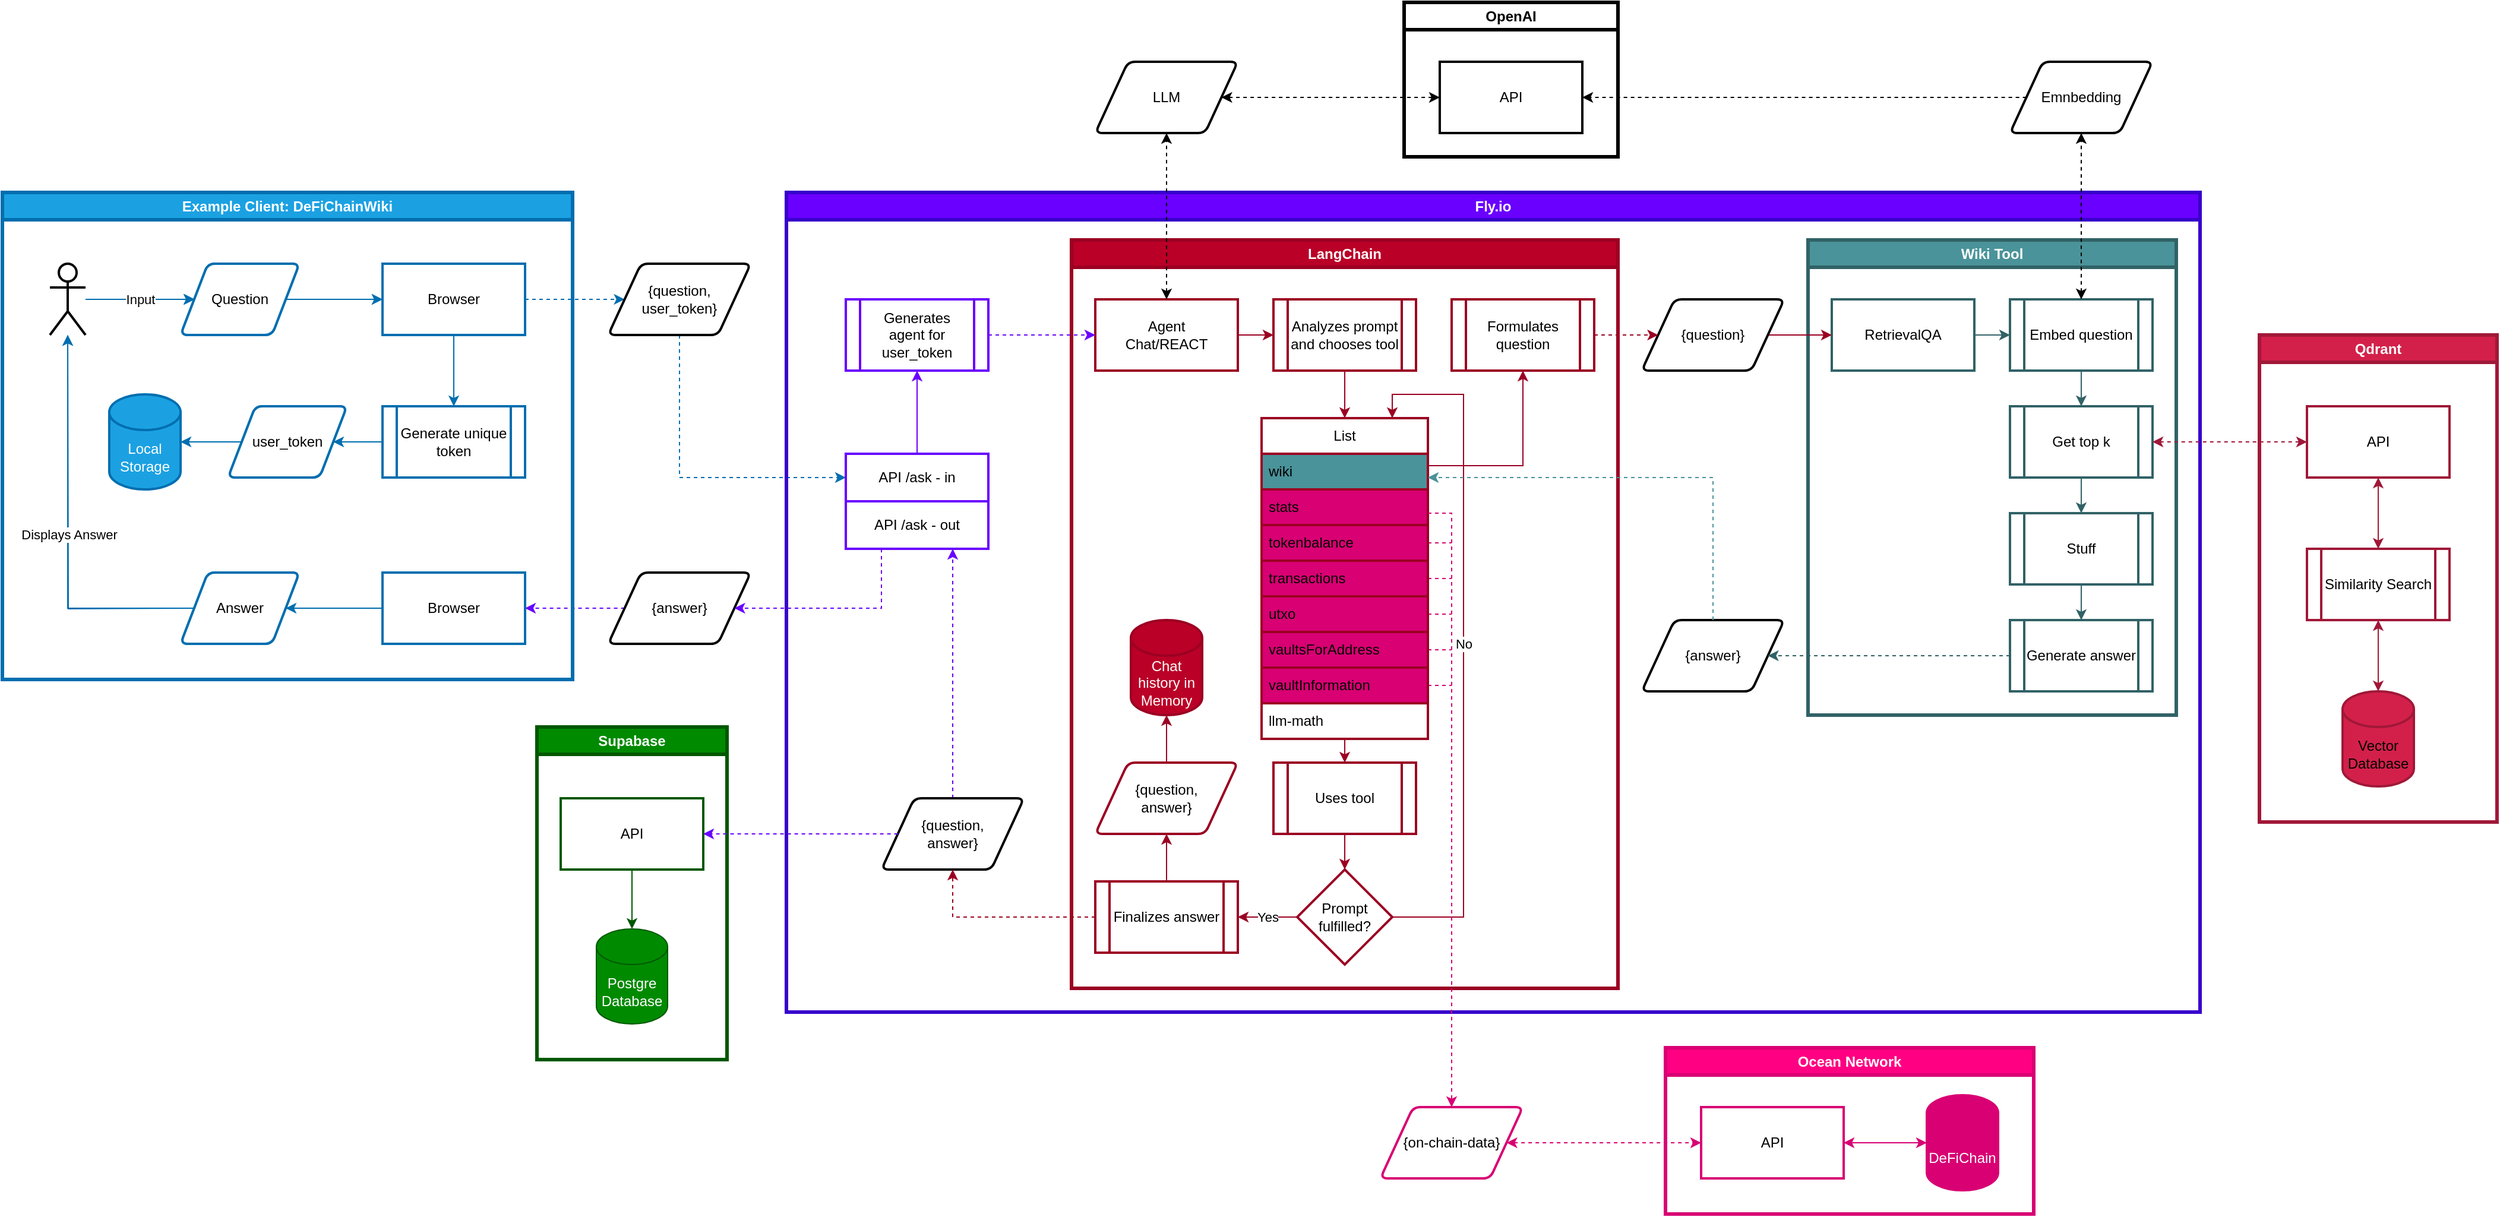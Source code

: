<mxfile version="21.3.2" type="device">
  <diagram name="Input-Output-Flow" id="boobHGPxrguEzaFVaxlB">
    <mxGraphModel dx="2353" dy="1624" grid="0" gridSize="10" guides="1" tooltips="1" connect="1" arrows="1" fold="1" page="0" pageScale="1" pageWidth="827" pageHeight="1169" math="0" shadow="0">
      <root>
        <mxCell id="0" />
        <mxCell id="1" parent="0" />
        <mxCell id="43kQx5Z-7fdRml2MFiNv-5" value="Input" style="edgeStyle=orthogonalEdgeStyle;rounded=0;orthogonalLoop=1;jettySize=auto;html=1;strokeColor=#006EAF;" parent="1" source="43kQx5Z-7fdRml2MFiNv-3" target="43kQx5Z-7fdRml2MFiNv-4" edge="1">
          <mxGeometry relative="1" as="geometry" />
        </mxCell>
        <mxCell id="43kQx5Z-7fdRml2MFiNv-3" value="" style="shape=umlActor;verticalLabelPosition=bottom;verticalAlign=top;html=1;outlineConnect=0;strokeWidth=2;" parent="1" vertex="1">
          <mxGeometry x="-220" y="210" width="30" height="60" as="geometry" />
        </mxCell>
        <mxCell id="43kQx5Z-7fdRml2MFiNv-7" style="edgeStyle=orthogonalEdgeStyle;rounded=0;orthogonalLoop=1;jettySize=auto;html=1;strokeColor=#006EAF;" parent="1" source="43kQx5Z-7fdRml2MFiNv-4" target="43kQx5Z-7fdRml2MFiNv-6" edge="1">
          <mxGeometry relative="1" as="geometry" />
        </mxCell>
        <mxCell id="43kQx5Z-7fdRml2MFiNv-4" value="Question" style="shape=parallelogram;html=1;strokeWidth=2;perimeter=parallelogramPerimeter;whiteSpace=wrap;rounded=1;arcSize=12;size=0.23;strokeColor=#006EAF;" parent="1" vertex="1">
          <mxGeometry x="-110" y="210" width="100" height="60" as="geometry" />
        </mxCell>
        <mxCell id="43kQx5Z-7fdRml2MFiNv-23" value="" style="edgeStyle=orthogonalEdgeStyle;rounded=0;orthogonalLoop=1;jettySize=auto;html=1;dashed=1;strokeColor=#006EAF;" parent="1" source="43kQx5Z-7fdRml2MFiNv-6" target="43kQx5Z-7fdRml2MFiNv-58" edge="1">
          <mxGeometry relative="1" as="geometry">
            <mxPoint x="233.8" y="240" as="targetPoint" />
          </mxGeometry>
        </mxCell>
        <mxCell id="yOAjGQDmqBCl-oSsTe75-95" style="edgeStyle=orthogonalEdgeStyle;rounded=0;orthogonalLoop=1;jettySize=auto;html=1;strokeColor=#006EAF;" parent="1" source="43kQx5Z-7fdRml2MFiNv-6" target="yOAjGQDmqBCl-oSsTe75-94" edge="1">
          <mxGeometry relative="1" as="geometry" />
        </mxCell>
        <mxCell id="43kQx5Z-7fdRml2MFiNv-6" value="Browser" style="rounded=0;whiteSpace=wrap;html=1;strokeColor=#006EAF;" parent="1" vertex="1">
          <mxGeometry x="60" y="210" width="120" height="60" as="geometry" />
        </mxCell>
        <mxCell id="43kQx5Z-7fdRml2MFiNv-18" value="Local Storage" style="shape=cylinder3;whiteSpace=wrap;html=1;boundedLbl=1;backgroundOutline=1;size=15;fillColor=#1ba1e2;fontColor=#ffffff;strokeColor=#006EAF;strokeWidth=2;" parent="1" vertex="1">
          <mxGeometry x="-170" y="320" width="60" height="80" as="geometry" />
        </mxCell>
        <mxCell id="43kQx5Z-7fdRml2MFiNv-25" value="" style="edgeStyle=orthogonalEdgeStyle;rounded=0;orthogonalLoop=1;jettySize=auto;html=1;dashed=1;strokeColor=#006EAF;" parent="1" source="43kQx5Z-7fdRml2MFiNv-58" target="yOAjGQDmqBCl-oSsTe75-82" edge="1">
          <mxGeometry relative="1" as="geometry">
            <mxPoint x="530" y="240" as="sourcePoint" />
            <Array as="points">
              <mxPoint x="310" y="390" />
            </Array>
          </mxGeometry>
        </mxCell>
        <mxCell id="43kQx5Z-7fdRml2MFiNv-43" style="edgeStyle=orthogonalEdgeStyle;rounded=0;orthogonalLoop=1;jettySize=auto;html=1;strokeColor=#006EAF;" parent="1" source="43kQx5Z-7fdRml2MFiNv-75" target="43kQx5Z-7fdRml2MFiNv-3" edge="1">
          <mxGeometry relative="1" as="geometry">
            <mxPoint x="-280" y="600" as="sourcePoint" />
          </mxGeometry>
        </mxCell>
        <mxCell id="43kQx5Z-7fdRml2MFiNv-44" value="Displays Answer" style="edgeLabel;html=1;align=center;verticalAlign=middle;resizable=0;points=[];" parent="43kQx5Z-7fdRml2MFiNv-43" vertex="1" connectable="0">
          <mxGeometry relative="1" as="geometry">
            <mxPoint as="offset" />
          </mxGeometry>
        </mxCell>
        <mxCell id="43kQx5Z-7fdRml2MFiNv-76" style="edgeStyle=orthogonalEdgeStyle;rounded=0;orthogonalLoop=1;jettySize=auto;html=1;strokeColor=#006EAF;" parent="1" source="43kQx5Z-7fdRml2MFiNv-41" target="43kQx5Z-7fdRml2MFiNv-75" edge="1">
          <mxGeometry relative="1" as="geometry" />
        </mxCell>
        <mxCell id="43kQx5Z-7fdRml2MFiNv-41" value="Browser" style="rounded=0;whiteSpace=wrap;html=1;strokeColor=#006EAF;" parent="1" vertex="1">
          <mxGeometry x="60" y="470" width="120" height="60" as="geometry" />
        </mxCell>
        <mxCell id="yOAjGQDmqBCl-oSsTe75-97" style="edgeStyle=orthogonalEdgeStyle;rounded=0;orthogonalLoop=1;jettySize=auto;html=1;strokeColor=#006EAF;" parent="1" source="43kQx5Z-7fdRml2MFiNv-56" target="43kQx5Z-7fdRml2MFiNv-18" edge="1">
          <mxGeometry relative="1" as="geometry" />
        </mxCell>
        <mxCell id="43kQx5Z-7fdRml2MFiNv-56" value="user_token" style="shape=parallelogram;html=1;strokeWidth=2;perimeter=parallelogramPerimeter;whiteSpace=wrap;rounded=1;arcSize=12;size=0.23;strokeColor=#006EAF;" parent="1" vertex="1">
          <mxGeometry x="-70" y="330" width="100" height="60" as="geometry" />
        </mxCell>
        <mxCell id="43kQx5Z-7fdRml2MFiNv-58" value="{question,&lt;br&gt;user_token}" style="shape=parallelogram;html=1;strokeWidth=2;perimeter=parallelogramPerimeter;whiteSpace=wrap;rounded=1;arcSize=12;size=0.23;shadow=0;" parent="1" vertex="1">
          <mxGeometry x="250" y="210" width="120" height="60" as="geometry" />
        </mxCell>
        <mxCell id="43kQx5Z-7fdRml2MFiNv-69" style="edgeStyle=orthogonalEdgeStyle;rounded=0;orthogonalLoop=1;jettySize=auto;html=1;dashed=1;strokeColor=#6A00FF;" parent="1" source="43kQx5Z-7fdRml2MFiNv-66" target="43kQx5Z-7fdRml2MFiNv-41" edge="1">
          <mxGeometry relative="1" as="geometry" />
        </mxCell>
        <mxCell id="43kQx5Z-7fdRml2MFiNv-66" value="{answer}" style="shape=parallelogram;html=1;strokeWidth=2;perimeter=parallelogramPerimeter;whiteSpace=wrap;rounded=1;arcSize=12;size=0.23;" parent="1" vertex="1">
          <mxGeometry x="250" y="470" width="120" height="60" as="geometry" />
        </mxCell>
        <mxCell id="43kQx5Z-7fdRml2MFiNv-75" value="Answer" style="shape=parallelogram;html=1;strokeWidth=2;perimeter=parallelogramPerimeter;whiteSpace=wrap;rounded=1;arcSize=12;size=0.23;strokeColor=#006EAF;" parent="1" vertex="1">
          <mxGeometry x="-110" y="470" width="100" height="60" as="geometry" />
        </mxCell>
        <mxCell id="krfEyLVwQq1KCgLUG3NH-1" value="Example Client: DeFiChainWiki" style="swimlane;whiteSpace=wrap;html=1;fillColor=#1ba1e2;fontColor=#ffffff;strokeColor=#006EAF;strokeWidth=3;" parent="1" vertex="1">
          <mxGeometry x="-260" y="150" width="480" height="410" as="geometry">
            <mxRectangle x="-100" y="160" width="140" height="30" as="alternateBounds" />
          </mxGeometry>
        </mxCell>
        <mxCell id="yOAjGQDmqBCl-oSsTe75-94" value="Generate unique token" style="shape=process;whiteSpace=wrap;html=1;backgroundOutline=1;strokeColor=#006EAF;" parent="krfEyLVwQq1KCgLUG3NH-1" vertex="1">
          <mxGeometry x="320" y="180" width="120" height="60" as="geometry" />
        </mxCell>
        <mxCell id="krfEyLVwQq1KCgLUG3NH-2" value="Fly.io" style="swimlane;whiteSpace=wrap;html=1;fillColor=#6a00ff;fontColor=#ffffff;strokeColor=#3700CC;strokeWidth=3;" parent="1" vertex="1">
          <mxGeometry x="400" y="150" width="1190" height="690" as="geometry">
            <mxRectangle x="-100" y="160" width="140" height="30" as="alternateBounds" />
          </mxGeometry>
        </mxCell>
        <mxCell id="yOAjGQDmqBCl-oSsTe75-36" style="edgeStyle=orthogonalEdgeStyle;rounded=0;orthogonalLoop=1;jettySize=auto;html=1;strokeColor=#6A00FF;" parent="krfEyLVwQq1KCgLUG3NH-2" source="yOAjGQDmqBCl-oSsTe75-82" target="yOAjGQDmqBCl-oSsTe75-35" edge="1">
          <mxGeometry relative="1" as="geometry" />
        </mxCell>
        <mxCell id="43kQx5Z-7fdRml2MFiNv-24" value="API /ask - out" style="whiteSpace=wrap;html=1;rounded=0;strokeColor=#6A00FF;strokeWidth=2;" parent="krfEyLVwQq1KCgLUG3NH-2" vertex="1">
          <mxGeometry x="50" y="260" width="120" height="40" as="geometry" />
        </mxCell>
        <mxCell id="yOAjGQDmqBCl-oSsTe75-35" value="Generates&lt;br&gt;agent for&lt;br&gt;user_token" style="shape=process;whiteSpace=wrap;html=1;backgroundOutline=1;strokeColor=#6A00FF;strokeWidth=2;" parent="krfEyLVwQq1KCgLUG3NH-2" vertex="1">
          <mxGeometry x="50" y="90" width="120" height="60" as="geometry" />
        </mxCell>
        <mxCell id="yOAjGQDmqBCl-oSsTe75-86" style="edgeStyle=orthogonalEdgeStyle;rounded=0;orthogonalLoop=1;jettySize=auto;html=1;strokeColor=#6A00FF;dashed=1;" parent="krfEyLVwQq1KCgLUG3NH-2" source="43kQx5Z-7fdRml2MFiNv-63" target="43kQx5Z-7fdRml2MFiNv-24" edge="1">
          <mxGeometry relative="1" as="geometry">
            <Array as="points">
              <mxPoint x="140" y="400" />
              <mxPoint x="140" y="400" />
            </Array>
          </mxGeometry>
        </mxCell>
        <mxCell id="43kQx5Z-7fdRml2MFiNv-63" value="{question,&lt;br&gt;answer}" style="shape=parallelogram;html=1;strokeWidth=2;perimeter=parallelogramPerimeter;whiteSpace=wrap;rounded=1;arcSize=12;size=0.23;" parent="krfEyLVwQq1KCgLUG3NH-2" vertex="1">
          <mxGeometry x="80" y="510" width="120" height="60" as="geometry" />
        </mxCell>
        <mxCell id="yOAjGQDmqBCl-oSsTe75-82" value="API /ask - in" style="whiteSpace=wrap;html=1;rounded=0;strokeColor=#6A00FF;strokeWidth=2;" parent="krfEyLVwQq1KCgLUG3NH-2" vertex="1">
          <mxGeometry x="50" y="220" width="120" height="40" as="geometry" />
        </mxCell>
        <mxCell id="yOAjGQDmqBCl-oSsTe75-99" value="Wiki Tool" style="swimlane;whiteSpace=wrap;html=1;fillColor=#4a939a;fontColor=#ffffff;strokeColor=#316266;strokeWidth=3;startSize=23;glass=0;rounded=0;shadow=0;" parent="krfEyLVwQq1KCgLUG3NH-2" vertex="1">
          <mxGeometry x="860" y="40" width="310" height="400" as="geometry">
            <mxRectangle x="-100" y="160" width="140" height="30" as="alternateBounds" />
          </mxGeometry>
        </mxCell>
        <mxCell id="yOAjGQDmqBCl-oSsTe75-147" style="edgeStyle=orthogonalEdgeStyle;rounded=0;orthogonalLoop=1;jettySize=auto;html=1;strokeColor=#316266;" parent="yOAjGQDmqBCl-oSsTe75-99" source="yOAjGQDmqBCl-oSsTe75-139" target="yOAjGQDmqBCl-oSsTe75-146" edge="1">
          <mxGeometry relative="1" as="geometry" />
        </mxCell>
        <mxCell id="yOAjGQDmqBCl-oSsTe75-139" value="RetrievalQA" style="whiteSpace=wrap;html=1;rounded=0;strokeColor=#316266;strokeWidth=2;" parent="yOAjGQDmqBCl-oSsTe75-99" vertex="1">
          <mxGeometry x="20" y="50" width="120" height="60" as="geometry" />
        </mxCell>
        <mxCell id="yOAjGQDmqBCl-oSsTe75-149" style="edgeStyle=orthogonalEdgeStyle;rounded=0;orthogonalLoop=1;jettySize=auto;html=1;strokeColor=#316266;" parent="yOAjGQDmqBCl-oSsTe75-99" source="yOAjGQDmqBCl-oSsTe75-146" target="yOAjGQDmqBCl-oSsTe75-148" edge="1">
          <mxGeometry relative="1" as="geometry" />
        </mxCell>
        <mxCell id="yOAjGQDmqBCl-oSsTe75-146" value="Embed question" style="shape=process;whiteSpace=wrap;html=1;backgroundOutline=1;strokeColor=#316266;strokeWidth=2;" parent="yOAjGQDmqBCl-oSsTe75-99" vertex="1">
          <mxGeometry x="170" y="50" width="120" height="60" as="geometry" />
        </mxCell>
        <mxCell id="yOAjGQDmqBCl-oSsTe75-152" style="edgeStyle=orthogonalEdgeStyle;rounded=0;orthogonalLoop=1;jettySize=auto;html=1;strokeColor=#316266;" parent="yOAjGQDmqBCl-oSsTe75-99" source="yOAjGQDmqBCl-oSsTe75-148" target="yOAjGQDmqBCl-oSsTe75-151" edge="1">
          <mxGeometry relative="1" as="geometry" />
        </mxCell>
        <mxCell id="yOAjGQDmqBCl-oSsTe75-148" value="Get top k" style="shape=process;whiteSpace=wrap;html=1;backgroundOutline=1;strokeColor=#316266;strokeWidth=2;" parent="yOAjGQDmqBCl-oSsTe75-99" vertex="1">
          <mxGeometry x="170" y="140" width="120" height="60" as="geometry" />
        </mxCell>
        <mxCell id="yOAjGQDmqBCl-oSsTe75-154" style="edgeStyle=orthogonalEdgeStyle;rounded=0;orthogonalLoop=1;jettySize=auto;html=1;strokeColor=#316266;" parent="yOAjGQDmqBCl-oSsTe75-99" source="yOAjGQDmqBCl-oSsTe75-151" target="yOAjGQDmqBCl-oSsTe75-153" edge="1">
          <mxGeometry relative="1" as="geometry" />
        </mxCell>
        <mxCell id="yOAjGQDmqBCl-oSsTe75-151" value="Stuff" style="shape=process;whiteSpace=wrap;html=1;backgroundOutline=1;strokeColor=#316266;strokeWidth=2;" parent="yOAjGQDmqBCl-oSsTe75-99" vertex="1">
          <mxGeometry x="170" y="230" width="120" height="60" as="geometry" />
        </mxCell>
        <mxCell id="yOAjGQDmqBCl-oSsTe75-153" value="Generate answer" style="shape=process;whiteSpace=wrap;html=1;backgroundOutline=1;strokeColor=#316266;strokeWidth=2;" parent="yOAjGQDmqBCl-oSsTe75-99" vertex="1">
          <mxGeometry x="170" y="320" width="120" height="60" as="geometry" />
        </mxCell>
        <mxCell id="yOAjGQDmqBCl-oSsTe75-140" style="edgeStyle=orthogonalEdgeStyle;rounded=0;orthogonalLoop=1;jettySize=auto;html=1;strokeColor=#9B0022;" parent="krfEyLVwQq1KCgLUG3NH-2" source="yOAjGQDmqBCl-oSsTe75-131" target="yOAjGQDmqBCl-oSsTe75-139" edge="1">
          <mxGeometry relative="1" as="geometry" />
        </mxCell>
        <mxCell id="yOAjGQDmqBCl-oSsTe75-131" value="{question}" style="shape=parallelogram;html=1;strokeWidth=2;perimeter=parallelogramPerimeter;whiteSpace=wrap;rounded=1;arcSize=12;size=0.23;" parent="krfEyLVwQq1KCgLUG3NH-2" vertex="1">
          <mxGeometry x="720" y="90" width="120" height="60" as="geometry" />
        </mxCell>
        <mxCell id="yOAjGQDmqBCl-oSsTe75-132" value="{answer}" style="shape=parallelogram;html=1;strokeWidth=2;perimeter=parallelogramPerimeter;whiteSpace=wrap;rounded=1;arcSize=12;size=0.23;" parent="krfEyLVwQq1KCgLUG3NH-2" vertex="1">
          <mxGeometry x="720" y="360" width="120" height="60" as="geometry" />
        </mxCell>
        <mxCell id="yOAjGQDmqBCl-oSsTe75-155" style="edgeStyle=orthogonalEdgeStyle;rounded=0;orthogonalLoop=1;jettySize=auto;html=1;dashed=1;strokeColor=#316266;" parent="krfEyLVwQq1KCgLUG3NH-2" source="yOAjGQDmqBCl-oSsTe75-153" target="yOAjGQDmqBCl-oSsTe75-132" edge="1">
          <mxGeometry relative="1" as="geometry" />
        </mxCell>
        <mxCell id="krfEyLVwQq1KCgLUG3NH-3" value="Supabase" style="swimlane;whiteSpace=wrap;html=1;fillColor=#008a00;fontColor=#ffffff;strokeColor=#005700;strokeWidth=3;" parent="1" vertex="1">
          <mxGeometry x="190" y="600" width="160" height="280" as="geometry">
            <mxRectangle x="-100" y="160" width="140" height="30" as="alternateBounds" />
          </mxGeometry>
        </mxCell>
        <mxCell id="ikvyC0OtlUp0V5SSktr4-22" style="edgeStyle=orthogonalEdgeStyle;rounded=0;orthogonalLoop=1;jettySize=auto;html=1;startArrow=none;startFill=0;fillColor=#008a00;strokeColor=#005700;" edge="1" parent="krfEyLVwQq1KCgLUG3NH-3" source="ikvyC0OtlUp0V5SSktr4-19" target="ikvyC0OtlUp0V5SSktr4-21">
          <mxGeometry relative="1" as="geometry" />
        </mxCell>
        <mxCell id="ikvyC0OtlUp0V5SSktr4-19" value="API" style="whiteSpace=wrap;html=1;rounded=0;strokeColor=#005700;strokeWidth=2;" vertex="1" parent="krfEyLVwQq1KCgLUG3NH-3">
          <mxGeometry x="20" y="60" width="120" height="60" as="geometry" />
        </mxCell>
        <mxCell id="ikvyC0OtlUp0V5SSktr4-21" value="Postgre Database" style="shape=cylinder3;whiteSpace=wrap;html=1;boundedLbl=1;backgroundOutline=1;size=15;fillColor=#008a00;fontColor=#ffffff;strokeColor=#005700;" vertex="1" parent="krfEyLVwQq1KCgLUG3NH-3">
          <mxGeometry x="50" y="170" width="60" height="80" as="geometry" />
        </mxCell>
        <mxCell id="yOAjGQDmqBCl-oSsTe75-1" value="LangChain" style="swimlane;whiteSpace=wrap;html=1;fillColor=#ba0027;fontColor=#ffffff;strokeColor=#9b0022;strokeWidth=3;" parent="1" vertex="1">
          <mxGeometry x="640" y="190" width="460" height="630" as="geometry">
            <mxRectangle x="-100" y="160" width="140" height="30" as="alternateBounds" />
          </mxGeometry>
        </mxCell>
        <mxCell id="yOAjGQDmqBCl-oSsTe75-44" style="edgeStyle=orthogonalEdgeStyle;rounded=0;orthogonalLoop=1;jettySize=auto;html=1;strokeColor=#9B0022;" parent="yOAjGQDmqBCl-oSsTe75-1" source="43kQx5Z-7fdRml2MFiNv-28" target="yOAjGQDmqBCl-oSsTe75-43" edge="1">
          <mxGeometry relative="1" as="geometry" />
        </mxCell>
        <mxCell id="43kQx5Z-7fdRml2MFiNv-28" value="Agent&lt;br&gt;Chat/REACT" style="whiteSpace=wrap;html=1;rounded=0;strokeColor=#6F0000;" parent="yOAjGQDmqBCl-oSsTe75-1" vertex="1">
          <mxGeometry x="20" y="50" width="120" height="60" as="geometry" />
        </mxCell>
        <mxCell id="yOAjGQDmqBCl-oSsTe75-55" style="edgeStyle=orthogonalEdgeStyle;rounded=0;orthogonalLoop=1;jettySize=auto;html=1;strokeColor=#9B0022;" parent="yOAjGQDmqBCl-oSsTe75-1" source="yOAjGQDmqBCl-oSsTe75-43" target="yOAjGQDmqBCl-oSsTe75-46" edge="1">
          <mxGeometry relative="1" as="geometry" />
        </mxCell>
        <mxCell id="yOAjGQDmqBCl-oSsTe75-43" value="Analyzes prompt and chooses tool" style="shape=process;whiteSpace=wrap;html=1;backgroundOutline=1;strokeColor=#6F0000;" parent="yOAjGQDmqBCl-oSsTe75-1" vertex="1">
          <mxGeometry x="170" y="50" width="120" height="60" as="geometry" />
        </mxCell>
        <mxCell id="yOAjGQDmqBCl-oSsTe75-62" style="edgeStyle=orthogonalEdgeStyle;rounded=0;orthogonalLoop=1;jettySize=auto;html=1;strokeColor=#9B0022;" parent="yOAjGQDmqBCl-oSsTe75-1" source="yOAjGQDmqBCl-oSsTe75-46" target="yOAjGQDmqBCl-oSsTe75-61" edge="1">
          <mxGeometry relative="1" as="geometry" />
        </mxCell>
        <mxCell id="yOAjGQDmqBCl-oSsTe75-46" value="List" style="swimlane;fontStyle=0;childLayout=stackLayout;horizontal=1;startSize=30;horizontalStack=0;resizeParent=1;resizeParentMax=0;resizeLast=0;collapsible=1;marginBottom=0;whiteSpace=wrap;html=1;strokeColor=#9B0022;strokeWidth=2;" parent="yOAjGQDmqBCl-oSsTe75-1" vertex="1">
          <mxGeometry x="160" y="150" width="140" height="270" as="geometry" />
        </mxCell>
        <mxCell id="yOAjGQDmqBCl-oSsTe75-47" value="wiki" style="text;strokeColor=#9B0022;fillColor=#4a939a;align=left;verticalAlign=middle;spacingLeft=4;spacingRight=4;overflow=hidden;points=[[0,0.5],[1,0.5]];portConstraint=eastwest;rotatable=0;whiteSpace=wrap;html=1;strokeWidth=2;" parent="yOAjGQDmqBCl-oSsTe75-46" vertex="1">
          <mxGeometry y="30" width="140" height="30" as="geometry" />
        </mxCell>
        <mxCell id="yOAjGQDmqBCl-oSsTe75-48" value="stats" style="text;strokeColor=#9B0022;fillColor=#D80073;align=left;verticalAlign=middle;spacingLeft=4;spacingRight=4;overflow=hidden;points=[[0,0.5],[1,0.5]];portConstraint=eastwest;rotatable=0;whiteSpace=wrap;html=1;strokeWidth=2;" parent="yOAjGQDmqBCl-oSsTe75-46" vertex="1">
          <mxGeometry y="60" width="140" height="30" as="geometry" />
        </mxCell>
        <mxCell id="ikvyC0OtlUp0V5SSktr4-3" style="edgeStyle=orthogonalEdgeStyle;rounded=0;orthogonalLoop=1;jettySize=auto;html=1;endArrow=none;endFill=0;strokeColor=#D80073;dashed=1;" edge="1" parent="yOAjGQDmqBCl-oSsTe75-46" source="yOAjGQDmqBCl-oSsTe75-49">
          <mxGeometry relative="1" as="geometry">
            <mxPoint x="160" y="105" as="targetPoint" />
          </mxGeometry>
        </mxCell>
        <mxCell id="yOAjGQDmqBCl-oSsTe75-49" value="tokenbalance" style="text;strokeColor=#9B0022;fillColor=#D80073;align=left;verticalAlign=middle;spacingLeft=4;spacingRight=4;overflow=hidden;points=[[0,0.5],[1,0.5]];portConstraint=eastwest;rotatable=0;whiteSpace=wrap;html=1;strokeWidth=2;" parent="yOAjGQDmqBCl-oSsTe75-46" vertex="1">
          <mxGeometry y="90" width="140" height="30" as="geometry" />
        </mxCell>
        <mxCell id="ikvyC0OtlUp0V5SSktr4-4" style="edgeStyle=orthogonalEdgeStyle;rounded=0;orthogonalLoop=1;jettySize=auto;html=1;endArrow=none;endFill=0;strokeColor=#D80073;dashed=1;" edge="1" parent="yOAjGQDmqBCl-oSsTe75-46" source="yOAjGQDmqBCl-oSsTe75-50">
          <mxGeometry relative="1" as="geometry">
            <mxPoint x="160" y="135" as="targetPoint" />
          </mxGeometry>
        </mxCell>
        <mxCell id="yOAjGQDmqBCl-oSsTe75-50" value="transactions" style="text;strokeColor=#9B0022;fillColor=#D80073;align=left;verticalAlign=middle;spacingLeft=4;spacingRight=4;overflow=hidden;points=[[0,0.5],[1,0.5]];portConstraint=eastwest;rotatable=0;whiteSpace=wrap;html=1;strokeWidth=2;" parent="yOAjGQDmqBCl-oSsTe75-46" vertex="1">
          <mxGeometry y="120" width="140" height="30" as="geometry" />
        </mxCell>
        <mxCell id="ikvyC0OtlUp0V5SSktr4-5" style="edgeStyle=orthogonalEdgeStyle;rounded=0;orthogonalLoop=1;jettySize=auto;html=1;endArrow=none;endFill=0;strokeColor=#D80073;dashed=1;" edge="1" parent="yOAjGQDmqBCl-oSsTe75-46" source="yOAjGQDmqBCl-oSsTe75-51">
          <mxGeometry relative="1" as="geometry">
            <mxPoint x="160" y="165" as="targetPoint" />
          </mxGeometry>
        </mxCell>
        <mxCell id="yOAjGQDmqBCl-oSsTe75-51" value="utxo" style="text;strokeColor=#9B0022;fillColor=#D80073;align=left;verticalAlign=middle;spacingLeft=4;spacingRight=4;overflow=hidden;points=[[0,0.5],[1,0.5]];portConstraint=eastwest;rotatable=0;whiteSpace=wrap;html=1;strokeWidth=2;" parent="yOAjGQDmqBCl-oSsTe75-46" vertex="1">
          <mxGeometry y="150" width="140" height="30" as="geometry" />
        </mxCell>
        <mxCell id="ikvyC0OtlUp0V5SSktr4-6" style="edgeStyle=orthogonalEdgeStyle;rounded=0;orthogonalLoop=1;jettySize=auto;html=1;endArrow=none;endFill=0;strokeColor=#D80073;dashed=1;" edge="1" parent="yOAjGQDmqBCl-oSsTe75-46" source="yOAjGQDmqBCl-oSsTe75-52">
          <mxGeometry relative="1" as="geometry">
            <mxPoint x="160" y="195" as="targetPoint" />
          </mxGeometry>
        </mxCell>
        <mxCell id="yOAjGQDmqBCl-oSsTe75-52" value="vaultsForAddress" style="text;strokeColor=#9B0022;fillColor=#D80073;align=left;verticalAlign=middle;spacingLeft=4;spacingRight=4;overflow=hidden;points=[[0,0.5],[1,0.5]];portConstraint=eastwest;rotatable=0;whiteSpace=wrap;html=1;strokeWidth=2;" parent="yOAjGQDmqBCl-oSsTe75-46" vertex="1">
          <mxGeometry y="180" width="140" height="30" as="geometry" />
        </mxCell>
        <mxCell id="ikvyC0OtlUp0V5SSktr4-7" style="edgeStyle=orthogonalEdgeStyle;rounded=0;orthogonalLoop=1;jettySize=auto;html=1;endArrow=none;endFill=0;strokeColor=#D80073;dashed=1;" edge="1" parent="yOAjGQDmqBCl-oSsTe75-46" source="yOAjGQDmqBCl-oSsTe75-53">
          <mxGeometry relative="1" as="geometry">
            <mxPoint x="160" y="225" as="targetPoint" />
          </mxGeometry>
        </mxCell>
        <mxCell id="yOAjGQDmqBCl-oSsTe75-53" value="vaultInformation" style="text;strokeColor=#9B0022;fillColor=#D80073;align=left;verticalAlign=middle;spacingLeft=4;spacingRight=4;overflow=hidden;points=[[0,0.5],[1,0.5]];portConstraint=eastwest;rotatable=0;whiteSpace=wrap;html=1;strokeWidth=2;" parent="yOAjGQDmqBCl-oSsTe75-46" vertex="1">
          <mxGeometry y="210" width="140" height="30" as="geometry" />
        </mxCell>
        <mxCell id="yOAjGQDmqBCl-oSsTe75-54" value="llm-math" style="text;strokeColor=none;fillColor=none;align=left;verticalAlign=middle;spacingLeft=4;spacingRight=4;overflow=hidden;points=[[0,0.5],[1,0.5]];portConstraint=eastwest;rotatable=0;whiteSpace=wrap;html=1;strokeWidth=2;" parent="yOAjGQDmqBCl-oSsTe75-46" vertex="1">
          <mxGeometry y="240" width="140" height="30" as="geometry" />
        </mxCell>
        <mxCell id="yOAjGQDmqBCl-oSsTe75-64" style="edgeStyle=orthogonalEdgeStyle;rounded=0;orthogonalLoop=1;jettySize=auto;html=1;strokeColor=#9B0022;" parent="yOAjGQDmqBCl-oSsTe75-1" source="yOAjGQDmqBCl-oSsTe75-57" target="yOAjGQDmqBCl-oSsTe75-46" edge="1">
          <mxGeometry relative="1" as="geometry">
            <Array as="points">
              <mxPoint x="330" y="570" />
              <mxPoint x="330" y="130" />
              <mxPoint x="270" y="130" />
            </Array>
          </mxGeometry>
        </mxCell>
        <mxCell id="yOAjGQDmqBCl-oSsTe75-65" value="No" style="edgeLabel;html=1;align=center;verticalAlign=middle;resizable=0;points=[];" parent="yOAjGQDmqBCl-oSsTe75-64" vertex="1" connectable="0">
          <mxGeometry relative="1" as="geometry">
            <mxPoint as="offset" />
          </mxGeometry>
        </mxCell>
        <mxCell id="yOAjGQDmqBCl-oSsTe75-79" style="edgeStyle=orthogonalEdgeStyle;rounded=0;orthogonalLoop=1;jettySize=auto;html=1;strokeColor=#9B0022;" parent="yOAjGQDmqBCl-oSsTe75-1" source="yOAjGQDmqBCl-oSsTe75-57" target="yOAjGQDmqBCl-oSsTe75-78" edge="1">
          <mxGeometry relative="1" as="geometry" />
        </mxCell>
        <mxCell id="yOAjGQDmqBCl-oSsTe75-80" value="Yes" style="edgeLabel;html=1;align=center;verticalAlign=middle;resizable=0;points=[];" parent="yOAjGQDmqBCl-oSsTe75-79" vertex="1" connectable="0">
          <mxGeometry relative="1" as="geometry">
            <mxPoint as="offset" />
          </mxGeometry>
        </mxCell>
        <mxCell id="yOAjGQDmqBCl-oSsTe75-57" value="Prompt fulfilled?" style="rhombus;whiteSpace=wrap;html=1;strokeColor=#9B0022;strokeWidth=2;" parent="yOAjGQDmqBCl-oSsTe75-1" vertex="1">
          <mxGeometry x="190" y="530" width="80" height="80" as="geometry" />
        </mxCell>
        <mxCell id="yOAjGQDmqBCl-oSsTe75-63" style="edgeStyle=orthogonalEdgeStyle;rounded=0;orthogonalLoop=1;jettySize=auto;html=1;strokeColor=#9B0022;" parent="yOAjGQDmqBCl-oSsTe75-1" source="yOAjGQDmqBCl-oSsTe75-61" target="yOAjGQDmqBCl-oSsTe75-57" edge="1">
          <mxGeometry relative="1" as="geometry" />
        </mxCell>
        <mxCell id="yOAjGQDmqBCl-oSsTe75-61" value="Uses tool" style="shape=process;whiteSpace=wrap;html=1;backgroundOutline=1;strokeColor=#9B0022;strokeWidth=2;" parent="yOAjGQDmqBCl-oSsTe75-1" vertex="1">
          <mxGeometry x="170" y="440" width="120" height="60" as="geometry" />
        </mxCell>
        <mxCell id="yOAjGQDmqBCl-oSsTe75-7" value="Chat history in Memory" style="shape=cylinder3;whiteSpace=wrap;html=1;boundedLbl=1;backgroundOutline=1;size=15;fillColor=#BA0027;fontColor=#ffffff;strokeColor=#9B0022;strokeWidth=2;" parent="yOAjGQDmqBCl-oSsTe75-1" vertex="1">
          <mxGeometry x="50" y="320" width="60" height="80" as="geometry" />
        </mxCell>
        <mxCell id="yOAjGQDmqBCl-oSsTe75-84" style="edgeStyle=orthogonalEdgeStyle;rounded=0;orthogonalLoop=1;jettySize=auto;html=1;strokeColor=#9B0022;" parent="yOAjGQDmqBCl-oSsTe75-1" source="yOAjGQDmqBCl-oSsTe75-78" target="yOAjGQDmqBCl-oSsTe75-83" edge="1">
          <mxGeometry relative="1" as="geometry" />
        </mxCell>
        <mxCell id="yOAjGQDmqBCl-oSsTe75-78" value="Finalizes answer" style="shape=process;whiteSpace=wrap;html=1;backgroundOutline=1;strokeColor=#9B0022;strokeWidth=2;" parent="yOAjGQDmqBCl-oSsTe75-1" vertex="1">
          <mxGeometry x="20" y="540" width="120" height="60" as="geometry" />
        </mxCell>
        <mxCell id="yOAjGQDmqBCl-oSsTe75-85" style="edgeStyle=orthogonalEdgeStyle;rounded=0;orthogonalLoop=1;jettySize=auto;html=1;strokeColor=#9B0022;" parent="yOAjGQDmqBCl-oSsTe75-1" source="yOAjGQDmqBCl-oSsTe75-83" target="yOAjGQDmqBCl-oSsTe75-7" edge="1">
          <mxGeometry relative="1" as="geometry" />
        </mxCell>
        <mxCell id="yOAjGQDmqBCl-oSsTe75-83" value="{question,&lt;br&gt;answer}" style="shape=parallelogram;html=1;strokeWidth=2;perimeter=parallelogramPerimeter;whiteSpace=wrap;rounded=1;arcSize=12;size=0.23;strokeColor=#9B0022;" parent="yOAjGQDmqBCl-oSsTe75-1" vertex="1">
          <mxGeometry x="20" y="440" width="120" height="60" as="geometry" />
        </mxCell>
        <mxCell id="yOAjGQDmqBCl-oSsTe75-128" value="Formulates question" style="shape=process;whiteSpace=wrap;html=1;backgroundOutline=1;strokeColor=#6F0000;" parent="yOAjGQDmqBCl-oSsTe75-1" vertex="1">
          <mxGeometry x="320" y="50" width="120" height="60" as="geometry" />
        </mxCell>
        <mxCell id="yOAjGQDmqBCl-oSsTe75-129" style="edgeStyle=orthogonalEdgeStyle;rounded=0;orthogonalLoop=1;jettySize=auto;html=1;strokeColor=#9B0022;" parent="yOAjGQDmqBCl-oSsTe75-1" source="yOAjGQDmqBCl-oSsTe75-47" target="yOAjGQDmqBCl-oSsTe75-128" edge="1">
          <mxGeometry relative="1" as="geometry">
            <Array as="points">
              <mxPoint x="380" y="190" />
            </Array>
          </mxGeometry>
        </mxCell>
        <mxCell id="ikvyC0OtlUp0V5SSktr4-23" value="Formulates question" style="shape=process;whiteSpace=wrap;html=1;backgroundOutline=1;strokeColor=#9B0022;strokeWidth=2;" vertex="1" parent="yOAjGQDmqBCl-oSsTe75-1">
          <mxGeometry x="320" y="50" width="120" height="60" as="geometry" />
        </mxCell>
        <mxCell id="ikvyC0OtlUp0V5SSktr4-24" value="Analyzes prompt and chooses tool" style="shape=process;whiteSpace=wrap;html=1;backgroundOutline=1;strokeColor=#9B0022;strokeWidth=2;" vertex="1" parent="yOAjGQDmqBCl-oSsTe75-1">
          <mxGeometry x="170" y="50" width="120" height="60" as="geometry" />
        </mxCell>
        <mxCell id="ikvyC0OtlUp0V5SSktr4-25" value="Agent&lt;br&gt;Chat/REACT" style="whiteSpace=wrap;html=1;rounded=0;strokeColor=#9B0022;strokeWidth=2;" vertex="1" parent="yOAjGQDmqBCl-oSsTe75-1">
          <mxGeometry x="20" y="50" width="120" height="60" as="geometry" />
        </mxCell>
        <mxCell id="43kQx5Z-7fdRml2MFiNv-65" style="edgeStyle=orthogonalEdgeStyle;rounded=0;orthogonalLoop=1;jettySize=auto;html=1;dashed=1;fillColor=#008a00;strokeColor=#6A00FF;" parent="1" source="43kQx5Z-7fdRml2MFiNv-63" target="ikvyC0OtlUp0V5SSktr4-19" edge="1">
          <mxGeometry relative="1" as="geometry">
            <mxPoint x="312" y="726" as="targetPoint" />
          </mxGeometry>
        </mxCell>
        <mxCell id="yOAjGQDmqBCl-oSsTe75-11" value="OpenAI" style="swimlane;whiteSpace=wrap;html=1;strokeWidth=3;" parent="1" vertex="1">
          <mxGeometry x="920" y="-10" width="180" height="130" as="geometry">
            <mxRectangle x="-100" y="160" width="140" height="30" as="alternateBounds" />
          </mxGeometry>
        </mxCell>
        <mxCell id="yOAjGQDmqBCl-oSsTe75-13" value="API" style="whiteSpace=wrap;html=1;rounded=0;strokeWidth=2;" parent="yOAjGQDmqBCl-oSsTe75-11" vertex="1">
          <mxGeometry x="30" y="50" width="120" height="60" as="geometry" />
        </mxCell>
        <mxCell id="yOAjGQDmqBCl-oSsTe75-15" style="edgeStyle=orthogonalEdgeStyle;rounded=0;orthogonalLoop=1;jettySize=auto;html=1;dashed=1;startArrow=classic;startFill=1;" parent="1" source="yOAjGQDmqBCl-oSsTe75-14" target="yOAjGQDmqBCl-oSsTe75-13" edge="1">
          <mxGeometry relative="1" as="geometry" />
        </mxCell>
        <mxCell id="yOAjGQDmqBCl-oSsTe75-14" value="LLM" style="shape=parallelogram;html=1;strokeWidth=2;perimeter=parallelogramPerimeter;whiteSpace=wrap;rounded=1;arcSize=12;size=0.23;" parent="1" vertex="1">
          <mxGeometry x="660" y="40" width="120" height="60" as="geometry" />
        </mxCell>
        <mxCell id="yOAjGQDmqBCl-oSsTe75-45" style="edgeStyle=orthogonalEdgeStyle;rounded=0;orthogonalLoop=1;jettySize=auto;html=1;dashed=1;strokeColor=#6A00FF;" parent="1" source="yOAjGQDmqBCl-oSsTe75-35" target="43kQx5Z-7fdRml2MFiNv-28" edge="1">
          <mxGeometry relative="1" as="geometry" />
        </mxCell>
        <mxCell id="yOAjGQDmqBCl-oSsTe75-72" style="edgeStyle=orthogonalEdgeStyle;rounded=0;orthogonalLoop=1;jettySize=auto;html=1;dashed=1;startArrow=classic;startFill=1;" parent="1" source="43kQx5Z-7fdRml2MFiNv-28" target="yOAjGQDmqBCl-oSsTe75-14" edge="1">
          <mxGeometry relative="1" as="geometry">
            <Array as="points">
              <mxPoint x="720" y="150" />
              <mxPoint x="720" y="150" />
            </Array>
          </mxGeometry>
        </mxCell>
        <mxCell id="yOAjGQDmqBCl-oSsTe75-77" style="edgeStyle=orthogonalEdgeStyle;rounded=0;orthogonalLoop=1;jettySize=auto;html=1;exitX=0.25;exitY=1;exitDx=0;exitDy=0;dashed=1;strokeColor=#6A00FF;" parent="1" source="43kQx5Z-7fdRml2MFiNv-24" target="43kQx5Z-7fdRml2MFiNv-66" edge="1">
          <mxGeometry relative="1" as="geometry">
            <Array as="points">
              <mxPoint x="480" y="500" />
            </Array>
          </mxGeometry>
        </mxCell>
        <mxCell id="yOAjGQDmqBCl-oSsTe75-81" style="edgeStyle=orthogonalEdgeStyle;rounded=0;orthogonalLoop=1;jettySize=auto;html=1;strokeColor=#9B0022;dashed=1;" parent="1" source="yOAjGQDmqBCl-oSsTe75-78" target="43kQx5Z-7fdRml2MFiNv-63" edge="1">
          <mxGeometry relative="1" as="geometry" />
        </mxCell>
        <mxCell id="yOAjGQDmqBCl-oSsTe75-96" style="edgeStyle=orthogonalEdgeStyle;rounded=0;orthogonalLoop=1;jettySize=auto;html=1;strokeColor=#006EAF;" parent="1" source="yOAjGQDmqBCl-oSsTe75-94" target="43kQx5Z-7fdRml2MFiNv-56" edge="1">
          <mxGeometry relative="1" as="geometry" />
        </mxCell>
        <mxCell id="yOAjGQDmqBCl-oSsTe75-127" value="Qdrant" style="swimlane;whiteSpace=wrap;html=1;fillColor=#d3204a;fontColor=#ffffff;strokeColor=#a01838;strokeWidth=3;startSize=23;" parent="1" vertex="1">
          <mxGeometry x="1640" y="270" width="200" height="410" as="geometry">
            <mxRectangle x="-100" y="160" width="140" height="30" as="alternateBounds" />
          </mxGeometry>
        </mxCell>
        <mxCell id="HEP9bz56e-q3-C3zrEAm-3" style="edgeStyle=orthogonalEdgeStyle;rounded=0;orthogonalLoop=1;jettySize=auto;html=1;startArrow=classic;startFill=1;fontSize=11;fillColor=default;strokeWidth=1;strokeColor=#A01838;" parent="yOAjGQDmqBCl-oSsTe75-127" source="yOAjGQDmqBCl-oSsTe75-137" target="HEP9bz56e-q3-C3zrEAm-2" edge="1">
          <mxGeometry relative="1" as="geometry" />
        </mxCell>
        <mxCell id="ikvyC0OtlUp0V5SSktr4-18" style="edgeStyle=orthogonalEdgeStyle;rounded=0;orthogonalLoop=1;jettySize=auto;html=1;startArrow=classic;startFill=1;fontSize=11;fillColor=default;strokeWidth=1;strokeColor=#A01838;" edge="1" parent="yOAjGQDmqBCl-oSsTe75-127" source="yOAjGQDmqBCl-oSsTe75-137" target="ikvyC0OtlUp0V5SSktr4-17">
          <mxGeometry relative="1" as="geometry" />
        </mxCell>
        <mxCell id="yOAjGQDmqBCl-oSsTe75-137" value="Similarity Search" style="shape=process;whiteSpace=wrap;html=1;backgroundOutline=1;fillColor=default;strokeColor=#A01838;fontColor=default;fontStyle=0;startSize=23;strokeWidth=2;" parent="yOAjGQDmqBCl-oSsTe75-127" vertex="1">
          <mxGeometry x="40" y="180" width="120" height="60" as="geometry" />
        </mxCell>
        <mxCell id="HEP9bz56e-q3-C3zrEAm-2" value="Vector Database" style="shape=cylinder3;whiteSpace=wrap;html=1;boundedLbl=1;backgroundOutline=1;size=15;fillColor=#D3204A;fontColor=default;strokeColor=#A01838;strokeWidth=2;" parent="yOAjGQDmqBCl-oSsTe75-127" vertex="1">
          <mxGeometry x="70" y="300" width="60" height="80" as="geometry" />
        </mxCell>
        <mxCell id="ikvyC0OtlUp0V5SSktr4-17" value="API" style="whiteSpace=wrap;html=1;rounded=0;fillColor=default;strokeColor=#A01838;fontColor=default;fontStyle=0;startSize=23;strokeWidth=2;" vertex="1" parent="yOAjGQDmqBCl-oSsTe75-127">
          <mxGeometry x="40" y="60" width="120" height="60" as="geometry" />
        </mxCell>
        <mxCell id="yOAjGQDmqBCl-oSsTe75-133" style="edgeStyle=orthogonalEdgeStyle;rounded=0;orthogonalLoop=1;jettySize=auto;html=1;dashed=1;strokeColor=#9B0022;" parent="1" source="yOAjGQDmqBCl-oSsTe75-128" target="yOAjGQDmqBCl-oSsTe75-131" edge="1">
          <mxGeometry relative="1" as="geometry" />
        </mxCell>
        <mxCell id="yOAjGQDmqBCl-oSsTe75-135" style="edgeStyle=orthogonalEdgeStyle;rounded=0;orthogonalLoop=1;jettySize=auto;html=1;dashed=1;strokeColor=#4A939A;" parent="1" source="yOAjGQDmqBCl-oSsTe75-132" target="yOAjGQDmqBCl-oSsTe75-47" edge="1">
          <mxGeometry relative="1" as="geometry">
            <Array as="points">
              <mxPoint x="1180" y="390" />
            </Array>
          </mxGeometry>
        </mxCell>
        <mxCell id="yOAjGQDmqBCl-oSsTe75-141" style="edgeStyle=orthogonalEdgeStyle;rounded=0;orthogonalLoop=1;jettySize=auto;html=1;dashed=1;startArrow=classic;startFill=1;" parent="1" source="yOAjGQDmqBCl-oSsTe75-146" target="yOAjGQDmqBCl-oSsTe75-142" edge="1">
          <mxGeometry relative="1" as="geometry" />
        </mxCell>
        <mxCell id="yOAjGQDmqBCl-oSsTe75-144" style="edgeStyle=orthogonalEdgeStyle;rounded=0;orthogonalLoop=1;jettySize=auto;html=1;dashed=1;" parent="1" source="yOAjGQDmqBCl-oSsTe75-142" target="yOAjGQDmqBCl-oSsTe75-13" edge="1">
          <mxGeometry relative="1" as="geometry" />
        </mxCell>
        <mxCell id="yOAjGQDmqBCl-oSsTe75-142" value="Emnbedding" style="shape=parallelogram;html=1;strokeWidth=2;perimeter=parallelogramPerimeter;whiteSpace=wrap;rounded=1;arcSize=12;size=0.23;" parent="1" vertex="1">
          <mxGeometry x="1430" y="40" width="120" height="60" as="geometry" />
        </mxCell>
        <mxCell id="yOAjGQDmqBCl-oSsTe75-150" style="edgeStyle=orthogonalEdgeStyle;rounded=0;orthogonalLoop=1;jettySize=auto;html=1;dashed=1;startArrow=classic;startFill=1;strokeColor=#A01838;" parent="1" source="yOAjGQDmqBCl-oSsTe75-148" target="ikvyC0OtlUp0V5SSktr4-17" edge="1">
          <mxGeometry relative="1" as="geometry">
            <mxPoint x="1770" y="100" as="targetPoint" />
          </mxGeometry>
        </mxCell>
        <mxCell id="yOAjGQDmqBCl-oSsTe75-156" value="Ocean Network" style="swimlane;whiteSpace=wrap;html=1;fillColor=#ff0082;fontColor=#ffffff;strokeColor=#D80073;strokeWidth=3;startSize=23;glass=0;rounded=0;shadow=0;" parent="1" vertex="1">
          <mxGeometry x="1140" y="870" width="310" height="140" as="geometry">
            <mxRectangle x="-100" y="160" width="140" height="30" as="alternateBounds" />
          </mxGeometry>
        </mxCell>
        <mxCell id="ikvyC0OtlUp0V5SSktr4-16" style="edgeStyle=orthogonalEdgeStyle;rounded=0;orthogonalLoop=1;jettySize=auto;html=1;startArrow=classic;startFill=1;fillColor=#d80073;strokeColor=#D80073;" edge="1" parent="yOAjGQDmqBCl-oSsTe75-156" source="ikvyC0OtlUp0V5SSktr4-13" target="ikvyC0OtlUp0V5SSktr4-14">
          <mxGeometry relative="1" as="geometry" />
        </mxCell>
        <mxCell id="ikvyC0OtlUp0V5SSktr4-13" value="API" style="whiteSpace=wrap;html=1;rounded=0;strokeColor=#D80073;strokeWidth=2;" vertex="1" parent="yOAjGQDmqBCl-oSsTe75-156">
          <mxGeometry x="30" y="50" width="120" height="60" as="geometry" />
        </mxCell>
        <mxCell id="ikvyC0OtlUp0V5SSktr4-14" value="DeFiChain" style="shape=cylinder3;whiteSpace=wrap;html=1;boundedLbl=1;backgroundOutline=1;size=15;fillColor=#d80073;fontColor=#ffffff;strokeColor=#D80073;strokeWidth=2;" vertex="1" parent="yOAjGQDmqBCl-oSsTe75-156">
          <mxGeometry x="220" y="40" width="60" height="80" as="geometry" />
        </mxCell>
        <mxCell id="ikvyC0OtlUp0V5SSktr4-1" style="edgeStyle=orthogonalEdgeStyle;rounded=0;orthogonalLoop=1;jettySize=auto;html=1;strokeColor=#D80073;dashed=1;" edge="1" parent="1" source="yOAjGQDmqBCl-oSsTe75-48" target="ikvyC0OtlUp0V5SSktr4-36">
          <mxGeometry relative="1" as="geometry">
            <mxPoint x="1040" y="600" as="targetPoint" />
            <Array as="points">
              <mxPoint x="960" y="420" />
              <mxPoint x="960" y="950" />
            </Array>
          </mxGeometry>
        </mxCell>
        <mxCell id="ikvyC0OtlUp0V5SSktr4-26" value="Browser" style="rounded=0;whiteSpace=wrap;html=1;strokeColor=#006EAF;strokeWidth=2;" vertex="1" parent="1">
          <mxGeometry x="60" y="210" width="120" height="60" as="geometry" />
        </mxCell>
        <mxCell id="ikvyC0OtlUp0V5SSktr4-27" value="Generate unique token" style="shape=process;whiteSpace=wrap;html=1;backgroundOutline=1;strokeColor=#006EAF;strokeWidth=2;" vertex="1" parent="1">
          <mxGeometry x="60" y="330" width="120" height="60" as="geometry" />
        </mxCell>
        <mxCell id="ikvyC0OtlUp0V5SSktr4-28" value="user_token" style="shape=parallelogram;html=1;strokeWidth=2;perimeter=parallelogramPerimeter;whiteSpace=wrap;rounded=1;arcSize=12;size=0.23;strokeColor=#006EAF;" vertex="1" parent="1">
          <mxGeometry x="-70" y="330" width="100" height="60" as="geometry" />
        </mxCell>
        <mxCell id="ikvyC0OtlUp0V5SSktr4-29" value="Question" style="shape=parallelogram;html=1;strokeWidth=2;perimeter=parallelogramPerimeter;whiteSpace=wrap;rounded=1;arcSize=12;size=0.23;strokeColor=#006EAF;" vertex="1" parent="1">
          <mxGeometry x="-110" y="210" width="100" height="60" as="geometry" />
        </mxCell>
        <mxCell id="ikvyC0OtlUp0V5SSktr4-30" value="Answer" style="shape=parallelogram;html=1;strokeWidth=2;perimeter=parallelogramPerimeter;whiteSpace=wrap;rounded=1;arcSize=12;size=0.23;strokeColor=#006EAF;" vertex="1" parent="1">
          <mxGeometry x="-110" y="470" width="100" height="60" as="geometry" />
        </mxCell>
        <mxCell id="ikvyC0OtlUp0V5SSktr4-31" value="Browser" style="rounded=0;whiteSpace=wrap;html=1;strokeColor=#006EAF;strokeWidth=2;" vertex="1" parent="1">
          <mxGeometry x="60" y="470" width="120" height="60" as="geometry" />
        </mxCell>
        <mxCell id="ikvyC0OtlUp0V5SSktr4-32" style="edgeStyle=orthogonalEdgeStyle;rounded=0;orthogonalLoop=1;jettySize=auto;html=1;strokeColor=#006EAF;" edge="1" parent="1">
          <mxGeometry relative="1" as="geometry">
            <mxPoint x="-99" y="500" as="sourcePoint" />
            <mxPoint x="-205" y="270" as="targetPoint" />
          </mxGeometry>
        </mxCell>
        <mxCell id="ikvyC0OtlUp0V5SSktr4-33" value="Displays Answer" style="edgeLabel;html=1;align=center;verticalAlign=middle;resizable=0;points=[];" vertex="1" connectable="0" parent="ikvyC0OtlUp0V5SSktr4-32">
          <mxGeometry relative="1" as="geometry">
            <mxPoint as="offset" />
          </mxGeometry>
        </mxCell>
        <mxCell id="ikvyC0OtlUp0V5SSktr4-34" value="Input" style="edgeStyle=orthogonalEdgeStyle;rounded=0;orthogonalLoop=1;jettySize=auto;html=1;strokeColor=#006EAF;" edge="1" parent="1">
          <mxGeometry relative="1" as="geometry">
            <mxPoint x="-190" y="240" as="sourcePoint" />
            <mxPoint x="-98" y="240" as="targetPoint" />
          </mxGeometry>
        </mxCell>
        <mxCell id="ikvyC0OtlUp0V5SSktr4-35" style="edgeStyle=orthogonalEdgeStyle;rounded=0;orthogonalLoop=1;jettySize=auto;html=1;strokeColor=#006EAF;" edge="1" parent="1">
          <mxGeometry relative="1" as="geometry">
            <mxPoint x="-21" y="240" as="sourcePoint" />
            <mxPoint x="60" y="240" as="targetPoint" />
          </mxGeometry>
        </mxCell>
        <mxCell id="ikvyC0OtlUp0V5SSktr4-37" style="edgeStyle=orthogonalEdgeStyle;rounded=0;orthogonalLoop=1;jettySize=auto;html=1;fontFamily=Helvetica;fontSize=12;fontColor=#ffffff;startSize=6;strokeColor=#D80073;dashed=1;startArrow=classic;startFill=1;" edge="1" parent="1" source="ikvyC0OtlUp0V5SSktr4-36" target="ikvyC0OtlUp0V5SSktr4-13">
          <mxGeometry relative="1" as="geometry" />
        </mxCell>
        <mxCell id="ikvyC0OtlUp0V5SSktr4-36" value="{on-chain-data}" style="shape=parallelogram;html=1;strokeWidth=2;perimeter=parallelogramPerimeter;whiteSpace=wrap;rounded=1;arcSize=12;size=0.23;strokeColor=#D80073;" vertex="1" parent="1">
          <mxGeometry x="900" y="920" width="120" height="60" as="geometry" />
        </mxCell>
      </root>
    </mxGraphModel>
  </diagram>
</mxfile>

